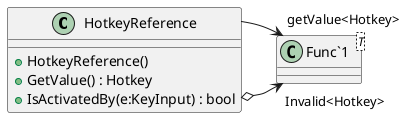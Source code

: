 @startuml
class HotkeyReference {
    + HotkeyReference()
    + GetValue() : Hotkey
    + IsActivatedBy(e:KeyInput) : bool
}
class "Func`1"<T> {
}
HotkeyReference o-> "Invalid<Hotkey>" "Func`1"
HotkeyReference --> "getValue<Hotkey>" "Func`1"
@enduml
